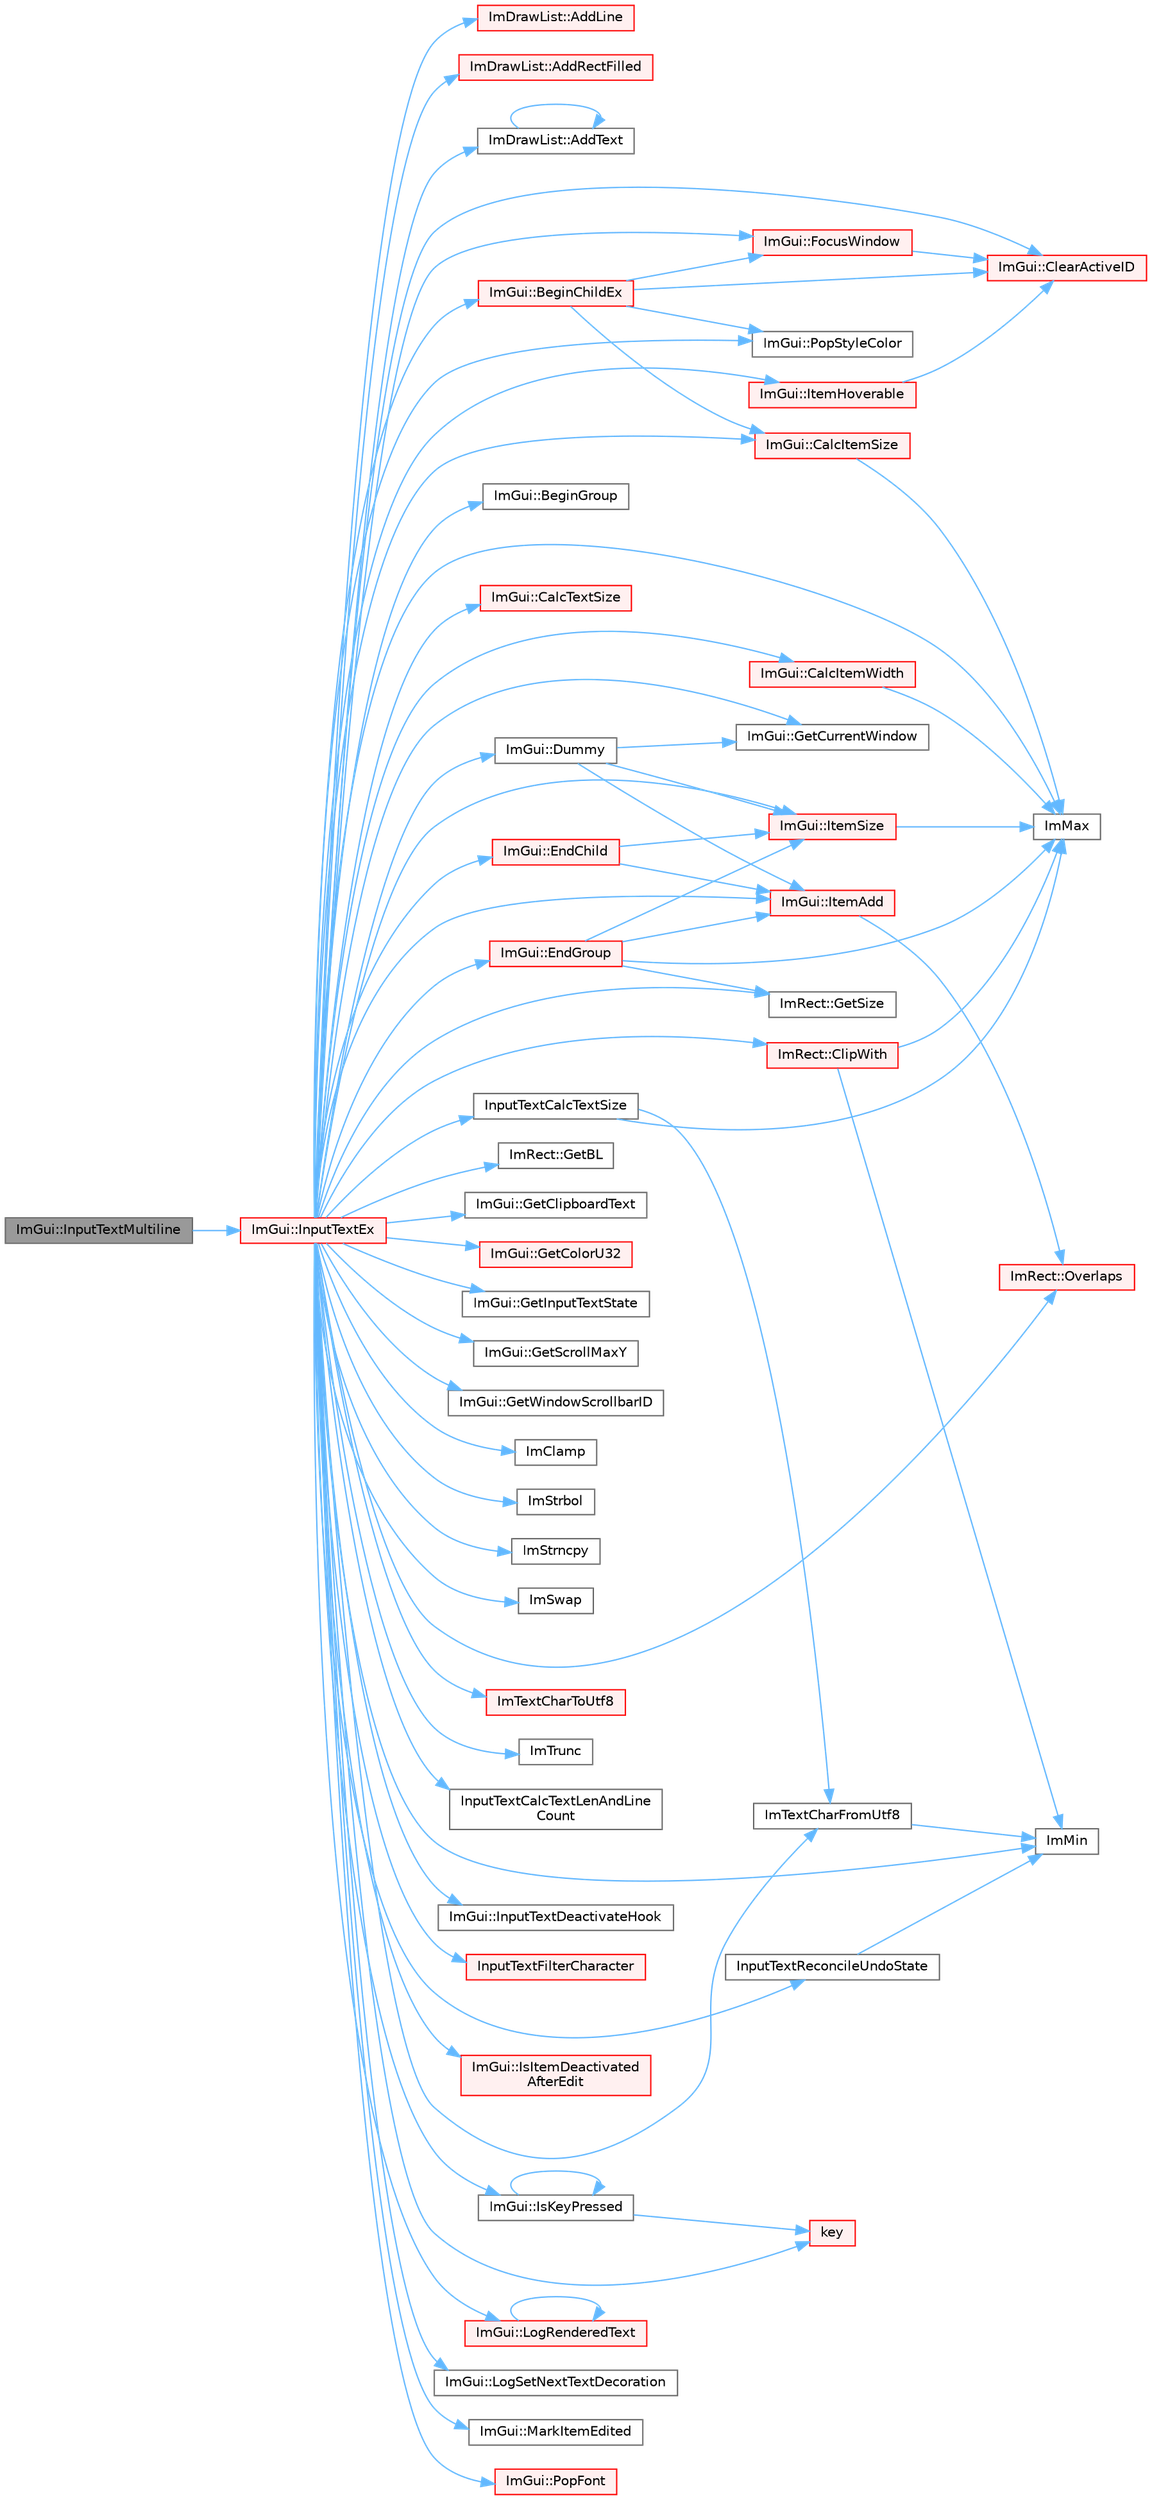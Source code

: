 digraph "ImGui::InputTextMultiline"
{
 // LATEX_PDF_SIZE
  bgcolor="transparent";
  edge [fontname=Helvetica,fontsize=10,labelfontname=Helvetica,labelfontsize=10];
  node [fontname=Helvetica,fontsize=10,shape=box,height=0.2,width=0.4];
  rankdir="LR";
  Node1 [id="Node000001",label="ImGui::InputTextMultiline",height=0.2,width=0.4,color="gray40", fillcolor="grey60", style="filled", fontcolor="black",tooltip=" "];
  Node1 -> Node2 [id="edge1_Node000001_Node000002",color="steelblue1",style="solid",tooltip=" "];
  Node2 [id="Node000002",label="ImGui::InputTextEx",height=0.2,width=0.4,color="red", fillcolor="#FFF0F0", style="filled",URL="$namespace_im_gui.html#af89af17ecc11653f25fea1e50e195de6",tooltip=" "];
  Node2 -> Node3 [id="edge2_Node000002_Node000003",color="steelblue1",style="solid",tooltip=" "];
  Node3 [id="Node000003",label="ImDrawList::AddLine",height=0.2,width=0.4,color="red", fillcolor="#FFF0F0", style="filled",URL="$struct_im_draw_list.html#aa21e5a1c6e00239581f97d344fc0db61",tooltip=" "];
  Node2 -> Node11 [id="edge3_Node000002_Node000011",color="steelblue1",style="solid",tooltip=" "];
  Node11 [id="Node000011",label="ImDrawList::AddRectFilled",height=0.2,width=0.4,color="red", fillcolor="#FFF0F0", style="filled",URL="$struct_im_draw_list.html#a6b16ab764160b0251d2e7b3bd08c1ffc",tooltip=" "];
  Node2 -> Node23 [id="edge4_Node000002_Node000023",color="steelblue1",style="solid",tooltip=" "];
  Node23 [id="Node000023",label="ImDrawList::AddText",height=0.2,width=0.4,color="grey40", fillcolor="white", style="filled",URL="$struct_im_draw_list.html#ac5221bd86b3429f6d5b6e6ffe454942d",tooltip=" "];
  Node23 -> Node23 [id="edge5_Node000023_Node000023",color="steelblue1",style="solid",tooltip=" "];
  Node2 -> Node24 [id="edge6_Node000002_Node000024",color="steelblue1",style="solid",tooltip=" "];
  Node24 [id="Node000024",label="ImGui::BeginChildEx",height=0.2,width=0.4,color="red", fillcolor="#FFF0F0", style="filled",URL="$namespace_im_gui.html#ac36ecce0443f0b45a48484d85f653ae2",tooltip=" "];
  Node24 -> Node517 [id="edge7_Node000024_Node000517",color="steelblue1",style="solid",tooltip=" "];
  Node517 [id="Node000517",label="ImGui::CalcItemSize",height=0.2,width=0.4,color="red", fillcolor="#FFF0F0", style="filled",URL="$namespace_im_gui.html#acaef0497f7982dd98bf215e50129cd9b",tooltip=" "];
  Node517 -> Node7 [id="edge8_Node000517_Node000007",color="steelblue1",style="solid",tooltip=" "];
  Node7 [id="Node000007",label="ImMax",height=0.2,width=0.4,color="grey40", fillcolor="white", style="filled",URL="$imgui__internal_8h.html#a7667efd95147d0422f140917c71a9226",tooltip=" "];
  Node24 -> Node56 [id="edge9_Node000024_Node000056",color="steelblue1",style="solid",tooltip=" "];
  Node56 [id="Node000056",label="ImGui::ClearActiveID",height=0.2,width=0.4,color="red", fillcolor="#FFF0F0", style="filled",URL="$namespace_im_gui.html#a17ff60ad1e2669130ac38a04d16eb354",tooltip=" "];
  Node24 -> Node51 [id="edge10_Node000024_Node000051",color="steelblue1",style="solid",tooltip=" "];
  Node51 [id="Node000051",label="ImGui::FocusWindow",height=0.2,width=0.4,color="red", fillcolor="#FFF0F0", style="filled",URL="$namespace_im_gui.html#a27aa6f2f3aa11778c6d023b1b223f262",tooltip=" "];
  Node51 -> Node56 [id="edge11_Node000051_Node000056",color="steelblue1",style="solid",tooltip=" "];
  Node24 -> Node230 [id="edge12_Node000024_Node000230",color="steelblue1",style="solid",tooltip=" "];
  Node230 [id="Node000230",label="ImGui::PopStyleColor",height=0.2,width=0.4,color="grey40", fillcolor="white", style="filled",URL="$namespace_im_gui.html#a9795f730b4043a98b6254738d86efcdc",tooltip=" "];
  Node2 -> Node522 [id="edge13_Node000002_Node000522",color="steelblue1",style="solid",tooltip=" "];
  Node522 [id="Node000522",label="ImGui::BeginGroup",height=0.2,width=0.4,color="grey40", fillcolor="white", style="filled",URL="$namespace_im_gui.html#a42407e196b7ed2a8755bff28aae9805f",tooltip=" "];
  Node2 -> Node517 [id="edge14_Node000002_Node000517",color="steelblue1",style="solid",tooltip=" "];
  Node2 -> Node258 [id="edge15_Node000002_Node000258",color="steelblue1",style="solid",tooltip=" "];
  Node258 [id="Node000258",label="ImGui::CalcItemWidth",height=0.2,width=0.4,color="red", fillcolor="#FFF0F0", style="filled",URL="$namespace_im_gui.html#ab3b3ba92ebd8bca4a552dd93321a1994",tooltip=" "];
  Node258 -> Node7 [id="edge16_Node000258_Node000007",color="steelblue1",style="solid",tooltip=" "];
  Node2 -> Node142 [id="edge17_Node000002_Node000142",color="steelblue1",style="solid",tooltip=" "];
  Node142 [id="Node000142",label="ImGui::CalcTextSize",height=0.2,width=0.4,color="red", fillcolor="#FFF0F0", style="filled",URL="$namespace_im_gui.html#a848b9db6cc4a186751c0ecebcaadc33b",tooltip=" "];
  Node2 -> Node56 [id="edge18_Node000002_Node000056",color="steelblue1",style="solid",tooltip=" "];
  Node2 -> Node97 [id="edge19_Node000002_Node000097",color="steelblue1",style="solid",tooltip=" "];
  Node97 [id="Node000097",label="ImRect::ClipWith",height=0.2,width=0.4,color="red", fillcolor="#FFF0F0", style="filled",URL="$struct_im_rect.html#ac02d5cf6ce0358aea9ed9df43d368f3f",tooltip=" "];
  Node97 -> Node7 [id="edge20_Node000097_Node000007",color="steelblue1",style="solid",tooltip=" "];
  Node97 -> Node16 [id="edge21_Node000097_Node000016",color="steelblue1",style="solid",tooltip=" "];
  Node16 [id="Node000016",label="ImMin",height=0.2,width=0.4,color="grey40", fillcolor="white", style="filled",URL="$imgui__internal_8h.html#a7f9d7828066a9d61b5630adcdf4655d3",tooltip=" "];
  Node2 -> Node523 [id="edge22_Node000002_Node000523",color="steelblue1",style="solid",tooltip=" "];
  Node523 [id="Node000523",label="ImGui::Dummy",height=0.2,width=0.4,color="grey40", fillcolor="white", style="filled",URL="$namespace_im_gui.html#a8b0fb07113251301ff897b8578a53f34",tooltip=" "];
  Node523 -> Node106 [id="edge23_Node000523_Node000106",color="steelblue1",style="solid",tooltip=" "];
  Node106 [id="Node000106",label="ImGui::GetCurrentWindow",height=0.2,width=0.4,color="grey40", fillcolor="white", style="filled",URL="$namespace_im_gui.html#ac452417b5004ca16a814a72cff153526",tooltip=" "];
  Node523 -> Node129 [id="edge24_Node000523_Node000129",color="steelblue1",style="solid",tooltip=" "];
  Node129 [id="Node000129",label="ImGui::ItemAdd",height=0.2,width=0.4,color="red", fillcolor="#FFF0F0", style="filled",URL="$namespace_im_gui.html#a0c2ccafc8d403c02a6590ac21157b9ac",tooltip=" "];
  Node129 -> Node153 [id="edge25_Node000129_Node000153",color="steelblue1",style="solid",tooltip=" "];
  Node153 [id="Node000153",label="ImRect::Overlaps",height=0.2,width=0.4,color="red", fillcolor="#FFF0F0", style="filled",URL="$struct_im_rect.html#a0af3bade3781e5e7c6afdf71ccfb0d43",tooltip=" "];
  Node523 -> Node173 [id="edge26_Node000523_Node000173",color="steelblue1",style="solid",tooltip=" "];
  Node173 [id="Node000173",label="ImGui::ItemSize",height=0.2,width=0.4,color="red", fillcolor="#FFF0F0", style="filled",URL="$namespace_im_gui.html#a4b5818a652d943ea54e0cec9fb3943d7",tooltip=" "];
  Node173 -> Node7 [id="edge27_Node000173_Node000007",color="steelblue1",style="solid",tooltip=" "];
  Node2 -> Node299 [id="edge28_Node000002_Node000299",color="steelblue1",style="solid",tooltip=" "];
  Node299 [id="Node000299",label="ImGui::EndChild",height=0.2,width=0.4,color="red", fillcolor="#FFF0F0", style="filled",URL="$namespace_im_gui.html#af8de559a88c1442d6df8c1b04c86e997",tooltip=" "];
  Node299 -> Node129 [id="edge29_Node000299_Node000129",color="steelblue1",style="solid",tooltip=" "];
  Node299 -> Node173 [id="edge30_Node000299_Node000173",color="steelblue1",style="solid",tooltip=" "];
  Node2 -> Node171 [id="edge31_Node000002_Node000171",color="steelblue1",style="solid",tooltip=" "];
  Node171 [id="Node000171",label="ImGui::EndGroup",height=0.2,width=0.4,color="red", fillcolor="#FFF0F0", style="filled",URL="$namespace_im_gui.html#a05fc97fc64f28a55486087f503d9a622",tooltip=" "];
  Node171 -> Node172 [id="edge32_Node000171_Node000172",color="steelblue1",style="solid",tooltip=" "];
  Node172 [id="Node000172",label="ImRect::GetSize",height=0.2,width=0.4,color="grey40", fillcolor="white", style="filled",URL="$struct_im_rect.html#ae459d9c50003058cfb34519a571aaf33",tooltip=" "];
  Node171 -> Node7 [id="edge33_Node000171_Node000007",color="steelblue1",style="solid",tooltip=" "];
  Node171 -> Node129 [id="edge34_Node000171_Node000129",color="steelblue1",style="solid",tooltip=" "];
  Node171 -> Node173 [id="edge35_Node000171_Node000173",color="steelblue1",style="solid",tooltip=" "];
  Node2 -> Node51 [id="edge36_Node000002_Node000051",color="steelblue1",style="solid",tooltip=" "];
  Node2 -> Node250 [id="edge37_Node000002_Node000250",color="steelblue1",style="solid",tooltip=" "];
  Node250 [id="Node000250",label="ImRect::GetBL",height=0.2,width=0.4,color="grey40", fillcolor="white", style="filled",URL="$struct_im_rect.html#a59d9751bc7be6745dddf5b83b9155669",tooltip=" "];
  Node2 -> Node524 [id="edge38_Node000002_Node000524",color="steelblue1",style="solid",tooltip=" "];
  Node524 [id="Node000524",label="ImGui::GetClipboardText",height=0.2,width=0.4,color="grey40", fillcolor="white", style="filled",URL="$namespace_im_gui.html#a11837daee819fd90e17d80ab1eef1f99",tooltip=" "];
  Node2 -> Node107 [id="edge39_Node000002_Node000107",color="steelblue1",style="solid",tooltip=" "];
  Node107 [id="Node000107",label="ImGui::GetColorU32",height=0.2,width=0.4,color="red", fillcolor="#FFF0F0", style="filled",URL="$namespace_im_gui.html#a0de2d9bd347d9866511eb8d014e62556",tooltip=" "];
  Node2 -> Node106 [id="edge40_Node000002_Node000106",color="steelblue1",style="solid",tooltip=" "];
  Node2 -> Node525 [id="edge41_Node000002_Node000525",color="steelblue1",style="solid",tooltip=" "];
  Node525 [id="Node000525",label="ImGui::GetInputTextState",height=0.2,width=0.4,color="grey40", fillcolor="white", style="filled",URL="$namespace_im_gui.html#a93881467b5800a52508dda7ce32cf875",tooltip=" "];
  Node2 -> Node526 [id="edge42_Node000002_Node000526",color="steelblue1",style="solid",tooltip=" "];
  Node526 [id="Node000526",label="ImGui::GetScrollMaxY",height=0.2,width=0.4,color="grey40", fillcolor="white", style="filled",URL="$namespace_im_gui.html#ab34c0d5c63908a7ff50923151730f76a",tooltip=" "];
  Node2 -> Node172 [id="edge43_Node000002_Node000172",color="steelblue1",style="solid",tooltip=" "];
  Node2 -> Node488 [id="edge44_Node000002_Node000488",color="steelblue1",style="solid",tooltip=" "];
  Node488 [id="Node000488",label="ImGui::GetWindowScrollbarID",height=0.2,width=0.4,color="grey40", fillcolor="white", style="filled",URL="$namespace_im_gui.html#a426c9b60bf8cd3d887ba50366a2612df",tooltip=" "];
  Node2 -> Node21 [id="edge45_Node000002_Node000021",color="steelblue1",style="solid",tooltip=" "];
  Node21 [id="Node000021",label="ImClamp",height=0.2,width=0.4,color="grey40", fillcolor="white", style="filled",URL="$imgui__internal_8h.html#a6e61ede308bfd68c7434e17905a29fc8",tooltip=" "];
  Node2 -> Node7 [id="edge46_Node000002_Node000007",color="steelblue1",style="solid",tooltip=" "];
  Node2 -> Node16 [id="edge47_Node000002_Node000016",color="steelblue1",style="solid",tooltip=" "];
  Node2 -> Node527 [id="edge48_Node000002_Node000527",color="steelblue1",style="solid",tooltip=" "];
  Node527 [id="Node000527",label="ImStrbol",height=0.2,width=0.4,color="grey40", fillcolor="white", style="filled",URL="$imgui_8cpp.html#a09b8c0848abf2476ae7e1a2a18651e0a",tooltip=" "];
  Node2 -> Node370 [id="edge49_Node000002_Node000370",color="steelblue1",style="solid",tooltip=" "];
  Node370 [id="Node000370",label="ImStrncpy",height=0.2,width=0.4,color="grey40", fillcolor="white", style="filled",URL="$imgui_8cpp.html#aebf0117d9d0fb0f2731a94d64173b41a",tooltip=" "];
  Node2 -> Node508 [id="edge50_Node000002_Node000508",color="steelblue1",style="solid",tooltip=" "];
  Node508 [id="Node000508",label="ImSwap",height=0.2,width=0.4,color="grey40", fillcolor="white", style="filled",URL="$imgui__internal_8h.html#a026ee5118396c67803e2c0e072cbf9eb",tooltip=" "];
  Node2 -> Node148 [id="edge51_Node000002_Node000148",color="steelblue1",style="solid",tooltip=" "];
  Node148 [id="Node000148",label="ImTextCharFromUtf8",height=0.2,width=0.4,color="grey40", fillcolor="white", style="filled",URL="$imgui_8cpp.html#abee86973b9888938f748a7850c2c0ff3",tooltip=" "];
  Node148 -> Node16 [id="edge52_Node000148_Node000016",color="steelblue1",style="solid",tooltip=" "];
  Node2 -> Node528 [id="edge53_Node000002_Node000528",color="steelblue1",style="solid",tooltip=" "];
  Node528 [id="Node000528",label="ImTextCharToUtf8",height=0.2,width=0.4,color="red", fillcolor="#FFF0F0", style="filled",URL="$imgui_8cpp.html#a95ebc047720485ca52f00e593e70aa0e",tooltip=" "];
  Node2 -> Node116 [id="edge54_Node000002_Node000116",color="steelblue1",style="solid",tooltip=" "];
  Node116 [id="Node000116",label="ImTrunc",height=0.2,width=0.4,color="grey40", fillcolor="white", style="filled",URL="$imgui__internal_8h.html#a34870cae27ccd450c17ec3d3910b2da4",tooltip=" "];
  Node2 -> Node530 [id="edge55_Node000002_Node000530",color="steelblue1",style="solid",tooltip=" "];
  Node530 [id="Node000530",label="InputTextCalcTextLenAndLine\lCount",height=0.2,width=0.4,color="grey40", fillcolor="white", style="filled",URL="$imgui__widgets_8cpp.html#a6b80fbdb51d7eba0d61d2ce186ef79cb",tooltip=" "];
  Node2 -> Node531 [id="edge56_Node000002_Node000531",color="steelblue1",style="solid",tooltip=" "];
  Node531 [id="Node000531",label="InputTextCalcTextSize",height=0.2,width=0.4,color="grey40", fillcolor="white", style="filled",URL="$imgui__widgets_8cpp.html#aaf5aa0f65b4ed782ca22b061f6b0d386",tooltip=" "];
  Node531 -> Node7 [id="edge57_Node000531_Node000007",color="steelblue1",style="solid",tooltip=" "];
  Node531 -> Node148 [id="edge58_Node000531_Node000148",color="steelblue1",style="solid",tooltip=" "];
  Node2 -> Node58 [id="edge59_Node000002_Node000058",color="steelblue1",style="solid",tooltip=" "];
  Node58 [id="Node000058",label="ImGui::InputTextDeactivateHook",height=0.2,width=0.4,color="grey40", fillcolor="white", style="filled",URL="$namespace_im_gui.html#aad9419cf6e296c668807e3af4bfd62bb",tooltip=" "];
  Node2 -> Node532 [id="edge60_Node000002_Node000532",color="steelblue1",style="solid",tooltip=" "];
  Node532 [id="Node000532",label="InputTextFilterCharacter",height=0.2,width=0.4,color="red", fillcolor="#FFF0F0", style="filled",URL="$imgui__widgets_8cpp.html#aaa6ceffb1be4ce6d6c32d4f56ac957e1",tooltip=" "];
  Node2 -> Node533 [id="edge61_Node000002_Node000533",color="steelblue1",style="solid",tooltip=" "];
  Node533 [id="Node000533",label="InputTextReconcileUndoState",height=0.2,width=0.4,color="grey40", fillcolor="white", style="filled",URL="$imgui__widgets_8cpp.html#a148c9d85b070d75d37b59a3e7f87cd6d",tooltip=" "];
  Node533 -> Node16 [id="edge62_Node000533_Node000016",color="steelblue1",style="solid",tooltip=" "];
  Node2 -> Node534 [id="edge63_Node000002_Node000534",color="steelblue1",style="solid",tooltip=" "];
  Node534 [id="Node000534",label="ImGui::IsItemDeactivated\lAfterEdit",height=0.2,width=0.4,color="red", fillcolor="#FFF0F0", style="filled",URL="$namespace_im_gui.html#a8bb4c0fc2b9d0e90249310bb4e822485",tooltip=" "];
  Node2 -> Node151 [id="edge64_Node000002_Node000151",color="steelblue1",style="solid",tooltip=" "];
  Node151 [id="Node000151",label="ImGui::IsKeyPressed",height=0.2,width=0.4,color="grey40", fillcolor="white", style="filled",URL="$namespace_im_gui.html#a477c2ef31c9641b158d78879780bd108",tooltip=" "];
  Node151 -> Node151 [id="edge65_Node000151_Node000151",color="steelblue1",style="solid",tooltip=" "];
  Node151 -> Node85 [id="edge66_Node000151_Node000085",color="steelblue1",style="solid",tooltip=" "];
  Node85 [id="Node000085",label="key",height=0.2,width=0.4,color="red", fillcolor="#FFF0F0", style="filled",URL="$gears_8c.html#accd6b5b92b78666e36543412d4ac14cd",tooltip=" "];
  Node2 -> Node129 [id="edge67_Node000002_Node000129",color="steelblue1",style="solid",tooltip=" "];
  Node2 -> Node74 [id="edge68_Node000002_Node000074",color="steelblue1",style="solid",tooltip=" "];
  Node74 [id="Node000074",label="ImGui::ItemHoverable",height=0.2,width=0.4,color="red", fillcolor="#FFF0F0", style="filled",URL="$namespace_im_gui.html#a1d7304e335dbe35c4d97b67854111ed2",tooltip=" "];
  Node74 -> Node56 [id="edge69_Node000074_Node000056",color="steelblue1",style="solid",tooltip=" "];
  Node2 -> Node173 [id="edge70_Node000002_Node000173",color="steelblue1",style="solid",tooltip=" "];
  Node2 -> Node85 [id="edge71_Node000002_Node000085",color="steelblue1",style="solid",tooltip=" "];
  Node2 -> Node271 [id="edge72_Node000002_Node000271",color="steelblue1",style="solid",tooltip=" "];
  Node271 [id="Node000271",label="ImGui::LogRenderedText",height=0.2,width=0.4,color="red", fillcolor="#FFF0F0", style="filled",URL="$namespace_im_gui.html#a7a0d62e33f2236ec2f789e24ca0fb56f",tooltip=" "];
  Node271 -> Node271 [id="edge73_Node000271_Node000271",color="steelblue1",style="solid",tooltip=" "];
  Node2 -> Node260 [id="edge74_Node000002_Node000260",color="steelblue1",style="solid",tooltip=" "];
  Node260 [id="Node000260",label="ImGui::LogSetNextTextDecoration",height=0.2,width=0.4,color="grey40", fillcolor="white", style="filled",URL="$namespace_im_gui.html#a66bc1e61bff5f2170bcd2d7d071eaa22",tooltip=" "];
  Node2 -> Node282 [id="edge75_Node000002_Node000282",color="steelblue1",style="solid",tooltip=" "];
  Node282 [id="Node000282",label="ImGui::MarkItemEdited",height=0.2,width=0.4,color="grey40", fillcolor="white", style="filled",URL="$namespace_im_gui.html#a83036681a36fbee2d35b5b57a1ef72e6",tooltip=" "];
  Node2 -> Node153 [id="edge76_Node000002_Node000153",color="steelblue1",style="solid",tooltip=" "];
  Node2 -> Node353 [id="edge77_Node000002_Node000353",color="steelblue1",style="solid",tooltip=" "];
  Node353 [id="Node000353",label="ImGui::PopFont",height=0.2,width=0.4,color="red", fillcolor="#FFF0F0", style="filled",URL="$namespace_im_gui.html#af66649bc37022bf3cf2496c73af9a499",tooltip=" "];
  Node2 -> Node230 [id="edge78_Node000002_Node000230",color="steelblue1",style="solid",tooltip=" "];
}
